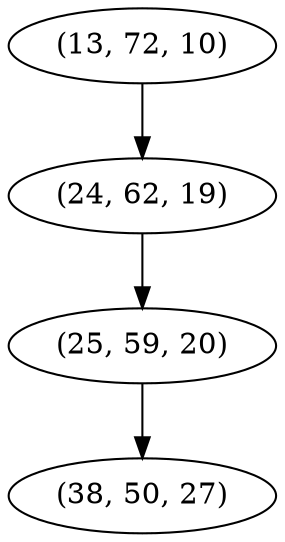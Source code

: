 digraph tree {
    "(13, 72, 10)";
    "(24, 62, 19)";
    "(25, 59, 20)";
    "(38, 50, 27)";
    "(13, 72, 10)" -> "(24, 62, 19)";
    "(24, 62, 19)" -> "(25, 59, 20)";
    "(25, 59, 20)" -> "(38, 50, 27)";
}
